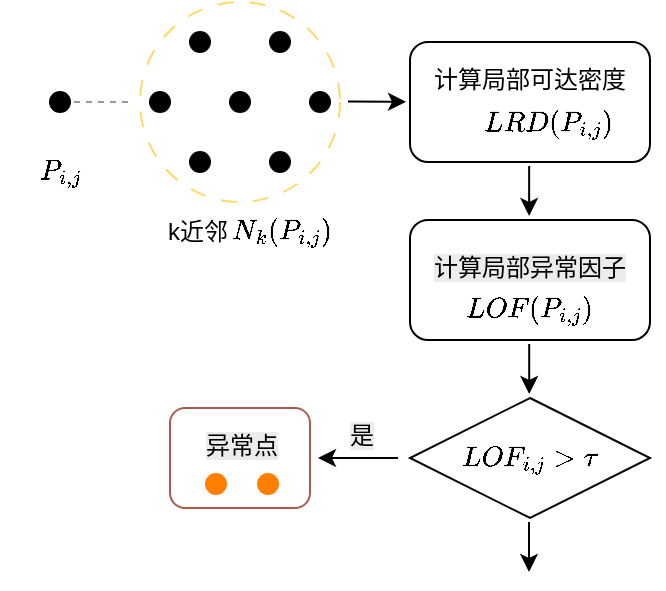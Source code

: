 <mxfile version="26.2.14">
  <diagram name="第 1 页" id="7eOGNjB4b9CCqRyUnLKF">
    <mxGraphModel dx="778" dy="478" grid="1" gridSize="10" guides="1" tooltips="1" connect="1" arrows="1" fold="1" page="1" pageScale="1" pageWidth="827" pageHeight="1169" math="1" shadow="0">
      <root>
        <mxCell id="0" />
        <mxCell id="1" parent="0" />
        <mxCell id="g6dGDbAbc25Qe_cGskMG-10" value="" style="ellipse;whiteSpace=wrap;html=1;aspect=fixed;dashed=1;strokeColor=#FFD966;dashPattern=8 8;" parent="1" vertex="1">
          <mxGeometry x="255" y="95" width="100" height="100" as="geometry" />
        </mxCell>
        <mxCell id="g6dGDbAbc25Qe_cGskMG-1" value="" style="ellipse;whiteSpace=wrap;html=1;aspect=fixed;strokeColor=default;fillColor=#000000;" parent="1" vertex="1">
          <mxGeometry x="210" y="140" width="10" height="10" as="geometry" />
        </mxCell>
        <mxCell id="g6dGDbAbc25Qe_cGskMG-2" value="" style="ellipse;whiteSpace=wrap;html=1;aspect=fixed;strokeColor=default;fillColor=#000000;" parent="1" vertex="1">
          <mxGeometry x="280" y="110" width="10" height="10" as="geometry" />
        </mxCell>
        <mxCell id="g6dGDbAbc25Qe_cGskMG-3" value="" style="ellipse;whiteSpace=wrap;html=1;aspect=fixed;strokeColor=default;fillColor=#000000;" parent="1" vertex="1">
          <mxGeometry x="260" y="140" width="10" height="10" as="geometry" />
        </mxCell>
        <mxCell id="g6dGDbAbc25Qe_cGskMG-4" value="" style="ellipse;whiteSpace=wrap;html=1;aspect=fixed;strokeColor=default;fillColor=#000000;" parent="1" vertex="1">
          <mxGeometry x="280" y="170" width="10" height="10" as="geometry" />
        </mxCell>
        <mxCell id="g6dGDbAbc25Qe_cGskMG-5" value="" style="ellipse;whiteSpace=wrap;html=1;aspect=fixed;strokeColor=default;fillColor=#000000;" parent="1" vertex="1">
          <mxGeometry x="300" y="140" width="10" height="10" as="geometry" />
        </mxCell>
        <mxCell id="g6dGDbAbc25Qe_cGskMG-6" value="" style="ellipse;whiteSpace=wrap;html=1;aspect=fixed;strokeColor=default;fillColor=#000000;" parent="1" vertex="1">
          <mxGeometry x="320" y="110" width="10" height="10" as="geometry" />
        </mxCell>
        <mxCell id="g6dGDbAbc25Qe_cGskMG-7" value="" style="ellipse;whiteSpace=wrap;html=1;aspect=fixed;strokeColor=default;fillColor=#000000;" parent="1" vertex="1">
          <mxGeometry x="320" y="170" width="10" height="10" as="geometry" />
        </mxCell>
        <mxCell id="g6dGDbAbc25Qe_cGskMG-8" value="" style="ellipse;whiteSpace=wrap;html=1;aspect=fixed;strokeColor=default;fillColor=#000000;" parent="1" vertex="1">
          <mxGeometry x="340" y="140" width="10" height="10" as="geometry" />
        </mxCell>
        <mxCell id="g6dGDbAbc25Qe_cGskMG-11" value="" style="endArrow=none;html=1;rounded=0;exitX=1;exitY=0.5;exitDx=0;exitDy=0;dashed=1;strokeColor=#999999;" parent="1" edge="1">
          <mxGeometry width="50" height="50" relative="1" as="geometry">
            <mxPoint x="222.0" y="145" as="sourcePoint" />
            <mxPoint x="252" y="145" as="targetPoint" />
          </mxGeometry>
        </mxCell>
        <mxCell id="g6dGDbAbc25Qe_cGskMG-13" value="" style="endArrow=classic;html=1;rounded=0;" parent="1" edge="1">
          <mxGeometry width="50" height="50" relative="1" as="geometry">
            <mxPoint x="359" y="144.81" as="sourcePoint" />
            <mxPoint x="388" y="144.872" as="targetPoint" />
          </mxGeometry>
        </mxCell>
        <mxCell id="g6dGDbAbc25Qe_cGskMG-14" value="&lt;div&gt;&lt;br&gt;&lt;/div&gt;" style="rounded=1;whiteSpace=wrap;html=1;" parent="1" vertex="1">
          <mxGeometry x="390" y="115.0" width="120" height="60" as="geometry" />
        </mxCell>
        <mxCell id="g6dGDbAbc25Qe_cGskMG-15" value="&lt;span style=&quot;color: rgb(0, 0, 0); font-family: Helvetica; font-size: 12px; font-style: normal; font-variant-ligatures: normal; font-variant-caps: normal; font-weight: 400; letter-spacing: normal; orphans: 2; text-align: center; text-indent: 0px; text-transform: none; widows: 2; word-spacing: 0px; -webkit-text-stroke-width: 0px; white-space: normal; background-color: rgb(236, 236, 236); text-decoration-thickness: initial; text-decoration-style: initial; text-decoration-color: initial; display: inline !important; float: none;&quot;&gt;$$LRD(P_{i,j})$$&lt;/span&gt;" style="text;whiteSpace=wrap;html=1;" parent="1" vertex="1">
          <mxGeometry x="425" y="130" width="50" height="10" as="geometry" />
        </mxCell>
        <mxCell id="g6dGDbAbc25Qe_cGskMG-16" value="计算局部可达密度&lt;div style=&quot;forced-color-adjust: none;&quot;&gt;&lt;br style=&quot;forced-color-adjust: none; color: rgb(0, 0, 0); font-family: Helvetica; font-size: 12px; font-style: normal; font-variant-ligatures: normal; font-variant-caps: normal; font-weight: 400; letter-spacing: normal; orphans: 2; text-align: center; text-indent: 0px; text-transform: none; widows: 2; word-spacing: 0px; -webkit-text-stroke-width: 0px; white-space: normal; background-color: rgb(236, 236, 236); text-decoration-thickness: initial; text-decoration-style: initial; text-decoration-color: initial;&quot;&gt;&#xa;&#xa;&lt;/div&gt;" style="text;whiteSpace=wrap;html=1;" parent="1" vertex="1">
          <mxGeometry x="400" y="120" width="100" height="20" as="geometry" />
        </mxCell>
        <mxCell id="WJhIYZjS93WkjMFesJua-1" value="k近邻" style="text;strokeColor=none;align=center;fillColor=none;html=1;verticalAlign=middle;whiteSpace=wrap;rounded=0;" parent="1" vertex="1">
          <mxGeometry x="254" y="195" width="60" height="30" as="geometry" />
        </mxCell>
        <mxCell id="WJhIYZjS93WkjMFesJua-2" value="$$N_k(P_{i,j})$$" style="text;strokeColor=none;align=center;fillColor=none;html=1;verticalAlign=middle;whiteSpace=wrap;rounded=0;" parent="1" vertex="1">
          <mxGeometry x="296" y="195" width="60" height="30" as="geometry" />
        </mxCell>
        <mxCell id="WJhIYZjS93WkjMFesJua-3" value="" style="rounded=1;whiteSpace=wrap;html=1;" parent="1" vertex="1">
          <mxGeometry x="390" y="204.0" width="120" height="60" as="geometry" />
        </mxCell>
        <mxCell id="WJhIYZjS93WkjMFesJua-4" value="&lt;span style=&quot;color: rgb(0, 0, 0); font-family: Helvetica; font-size: 12px; font-style: normal; font-variant-ligatures: normal; font-variant-caps: normal; font-weight: 400; letter-spacing: normal; orphans: 2; text-align: center; text-indent: 0px; text-transform: none; widows: 2; word-spacing: 0px; -webkit-text-stroke-width: 0px; white-space: normal; background-color: rgb(236, 236, 236); text-decoration-thickness: initial; text-decoration-style: initial; text-decoration-color: initial; display: inline !important; float: none;&quot;&gt;计算局部异常因子&lt;/span&gt;" style="text;whiteSpace=wrap;html=1;" parent="1" vertex="1">
          <mxGeometry x="400" y="214" width="100" height="20" as="geometry" />
        </mxCell>
        <mxCell id="WJhIYZjS93WkjMFesJua-5" value="$$LOF(P_{i,j})$$" style="text;strokeColor=none;align=center;fillColor=none;html=1;verticalAlign=middle;whiteSpace=wrap;rounded=0;" parent="1" vertex="1">
          <mxGeometry x="420" y="234" width="60" height="30" as="geometry" />
        </mxCell>
        <mxCell id="WJhIYZjS93WkjMFesJua-6" value="$$P_{i,j}$$" style="text;strokeColor=none;align=center;fillColor=none;html=1;verticalAlign=middle;whiteSpace=wrap;rounded=0;" parent="1" vertex="1">
          <mxGeometry x="185" y="165" width="60" height="30" as="geometry" />
        </mxCell>
        <mxCell id="WJhIYZjS93WkjMFesJua-8" value="" style="rhombus;whiteSpace=wrap;html=1;" parent="1" vertex="1">
          <mxGeometry x="390" y="293" width="120" height="60" as="geometry" />
        </mxCell>
        <mxCell id="WJhIYZjS93WkjMFesJua-11" value="$$LOF_{i,j} &amp;gt; \tau$$" style="text;strokeColor=none;align=center;fillColor=none;html=1;verticalAlign=middle;whiteSpace=wrap;rounded=0;" parent="1" vertex="1">
          <mxGeometry x="420" y="308" width="60" height="30" as="geometry" />
        </mxCell>
        <mxCell id="WJhIYZjS93WkjMFesJua-12" value="" style="endArrow=classic;html=1;rounded=0;entryX=0.5;entryY=0;entryDx=0;entryDy=0;exitX=0.5;exitY=1;exitDx=0;exitDy=0;" parent="1" edge="1">
          <mxGeometry width="50" height="50" relative="1" as="geometry">
            <mxPoint x="449.6" y="266" as="sourcePoint" />
            <mxPoint x="449.6" y="291" as="targetPoint" />
          </mxGeometry>
        </mxCell>
        <mxCell id="WJhIYZjS93WkjMFesJua-15" value="" style="rounded=1;whiteSpace=wrap;html=1;fillColor=none;strokeColor=#AE594E;" parent="1" vertex="1">
          <mxGeometry x="270" y="298" width="70" height="50" as="geometry" />
        </mxCell>
        <mxCell id="WJhIYZjS93WkjMFesJua-14" value="" style="ellipse;whiteSpace=wrap;html=1;aspect=fixed;strokeColor=#FF8000;fillColor=#FF8000;" parent="1" vertex="1">
          <mxGeometry x="288" y="331" width="10" height="10" as="geometry" />
        </mxCell>
        <mxCell id="WJhIYZjS93WkjMFesJua-16" value="&lt;span style=&quot;color: rgb(0, 0, 0); font-family: Helvetica; font-size: 12px; font-style: normal; font-variant-ligatures: normal; font-variant-caps: normal; font-weight: 400; letter-spacing: normal; orphans: 2; text-align: center; text-indent: 0px; text-transform: none; widows: 2; word-spacing: 0px; -webkit-text-stroke-width: 0px; white-space: normal; background-color: rgb(236, 236, 236); text-decoration-thickness: initial; text-decoration-style: initial; text-decoration-color: initial; display: inline !important; float: none;&quot;&gt;异常点&lt;/span&gt;" style="text;whiteSpace=wrap;html=1;" parent="1" vertex="1">
          <mxGeometry x="286" y="303" width="40" height="20" as="geometry" />
        </mxCell>
        <mxCell id="WJhIYZjS93WkjMFesJua-17" value="" style="ellipse;whiteSpace=wrap;html=1;aspect=fixed;strokeColor=#FF8000;fillColor=#FF8000;" parent="1" vertex="1">
          <mxGeometry x="314" y="331" width="10" height="10" as="geometry" />
        </mxCell>
        <mxCell id="WJhIYZjS93WkjMFesJua-19" value="" style="endArrow=classic;html=1;rounded=0;" parent="1" edge="1">
          <mxGeometry width="50" height="50" relative="1" as="geometry">
            <mxPoint x="384" y="323" as="sourcePoint" />
            <mxPoint x="344" y="323" as="targetPoint" />
          </mxGeometry>
        </mxCell>
        <mxCell id="WJhIYZjS93WkjMFesJua-21" value="" style="endArrow=classic;html=1;rounded=0;entryX=0.5;entryY=0;entryDx=0;entryDy=0;exitX=0.5;exitY=1;exitDx=0;exitDy=0;" parent="1" edge="1">
          <mxGeometry width="50" height="50" relative="1" as="geometry">
            <mxPoint x="449.57" y="177" as="sourcePoint" />
            <mxPoint x="449.57" y="202" as="targetPoint" />
          </mxGeometry>
        </mxCell>
        <mxCell id="WJhIYZjS93WkjMFesJua-22" value="&lt;span style=&quot;color: rgb(0, 0, 0); font-family: Helvetica; font-size: 12px; font-style: normal; font-variant-ligatures: normal; font-variant-caps: normal; font-weight: 400; letter-spacing: normal; orphans: 2; text-align: center; text-indent: 0px; text-transform: none; widows: 2; word-spacing: 0px; -webkit-text-stroke-width: 0px; white-space: normal; background-color: rgb(236, 236, 236); text-decoration-thickness: initial; text-decoration-style: initial; text-decoration-color: initial; float: none; display: inline !important;&quot;&gt;是&lt;/span&gt;" style="text;whiteSpace=wrap;html=1;" parent="1" vertex="1">
          <mxGeometry x="358" y="298" width="15" height="10" as="geometry" />
        </mxCell>
        <mxCell id="f1GBTyW69OYaNTkkVw5G-1" value="" style="endArrow=classic;html=1;rounded=0;entryX=0.5;entryY=0;entryDx=0;entryDy=0;exitX=0.5;exitY=1;exitDx=0;exitDy=0;" edge="1" parent="1">
          <mxGeometry width="50" height="50" relative="1" as="geometry">
            <mxPoint x="449.5" y="355" as="sourcePoint" />
            <mxPoint x="449.5" y="380" as="targetPoint" />
          </mxGeometry>
        </mxCell>
      </root>
    </mxGraphModel>
  </diagram>
</mxfile>
